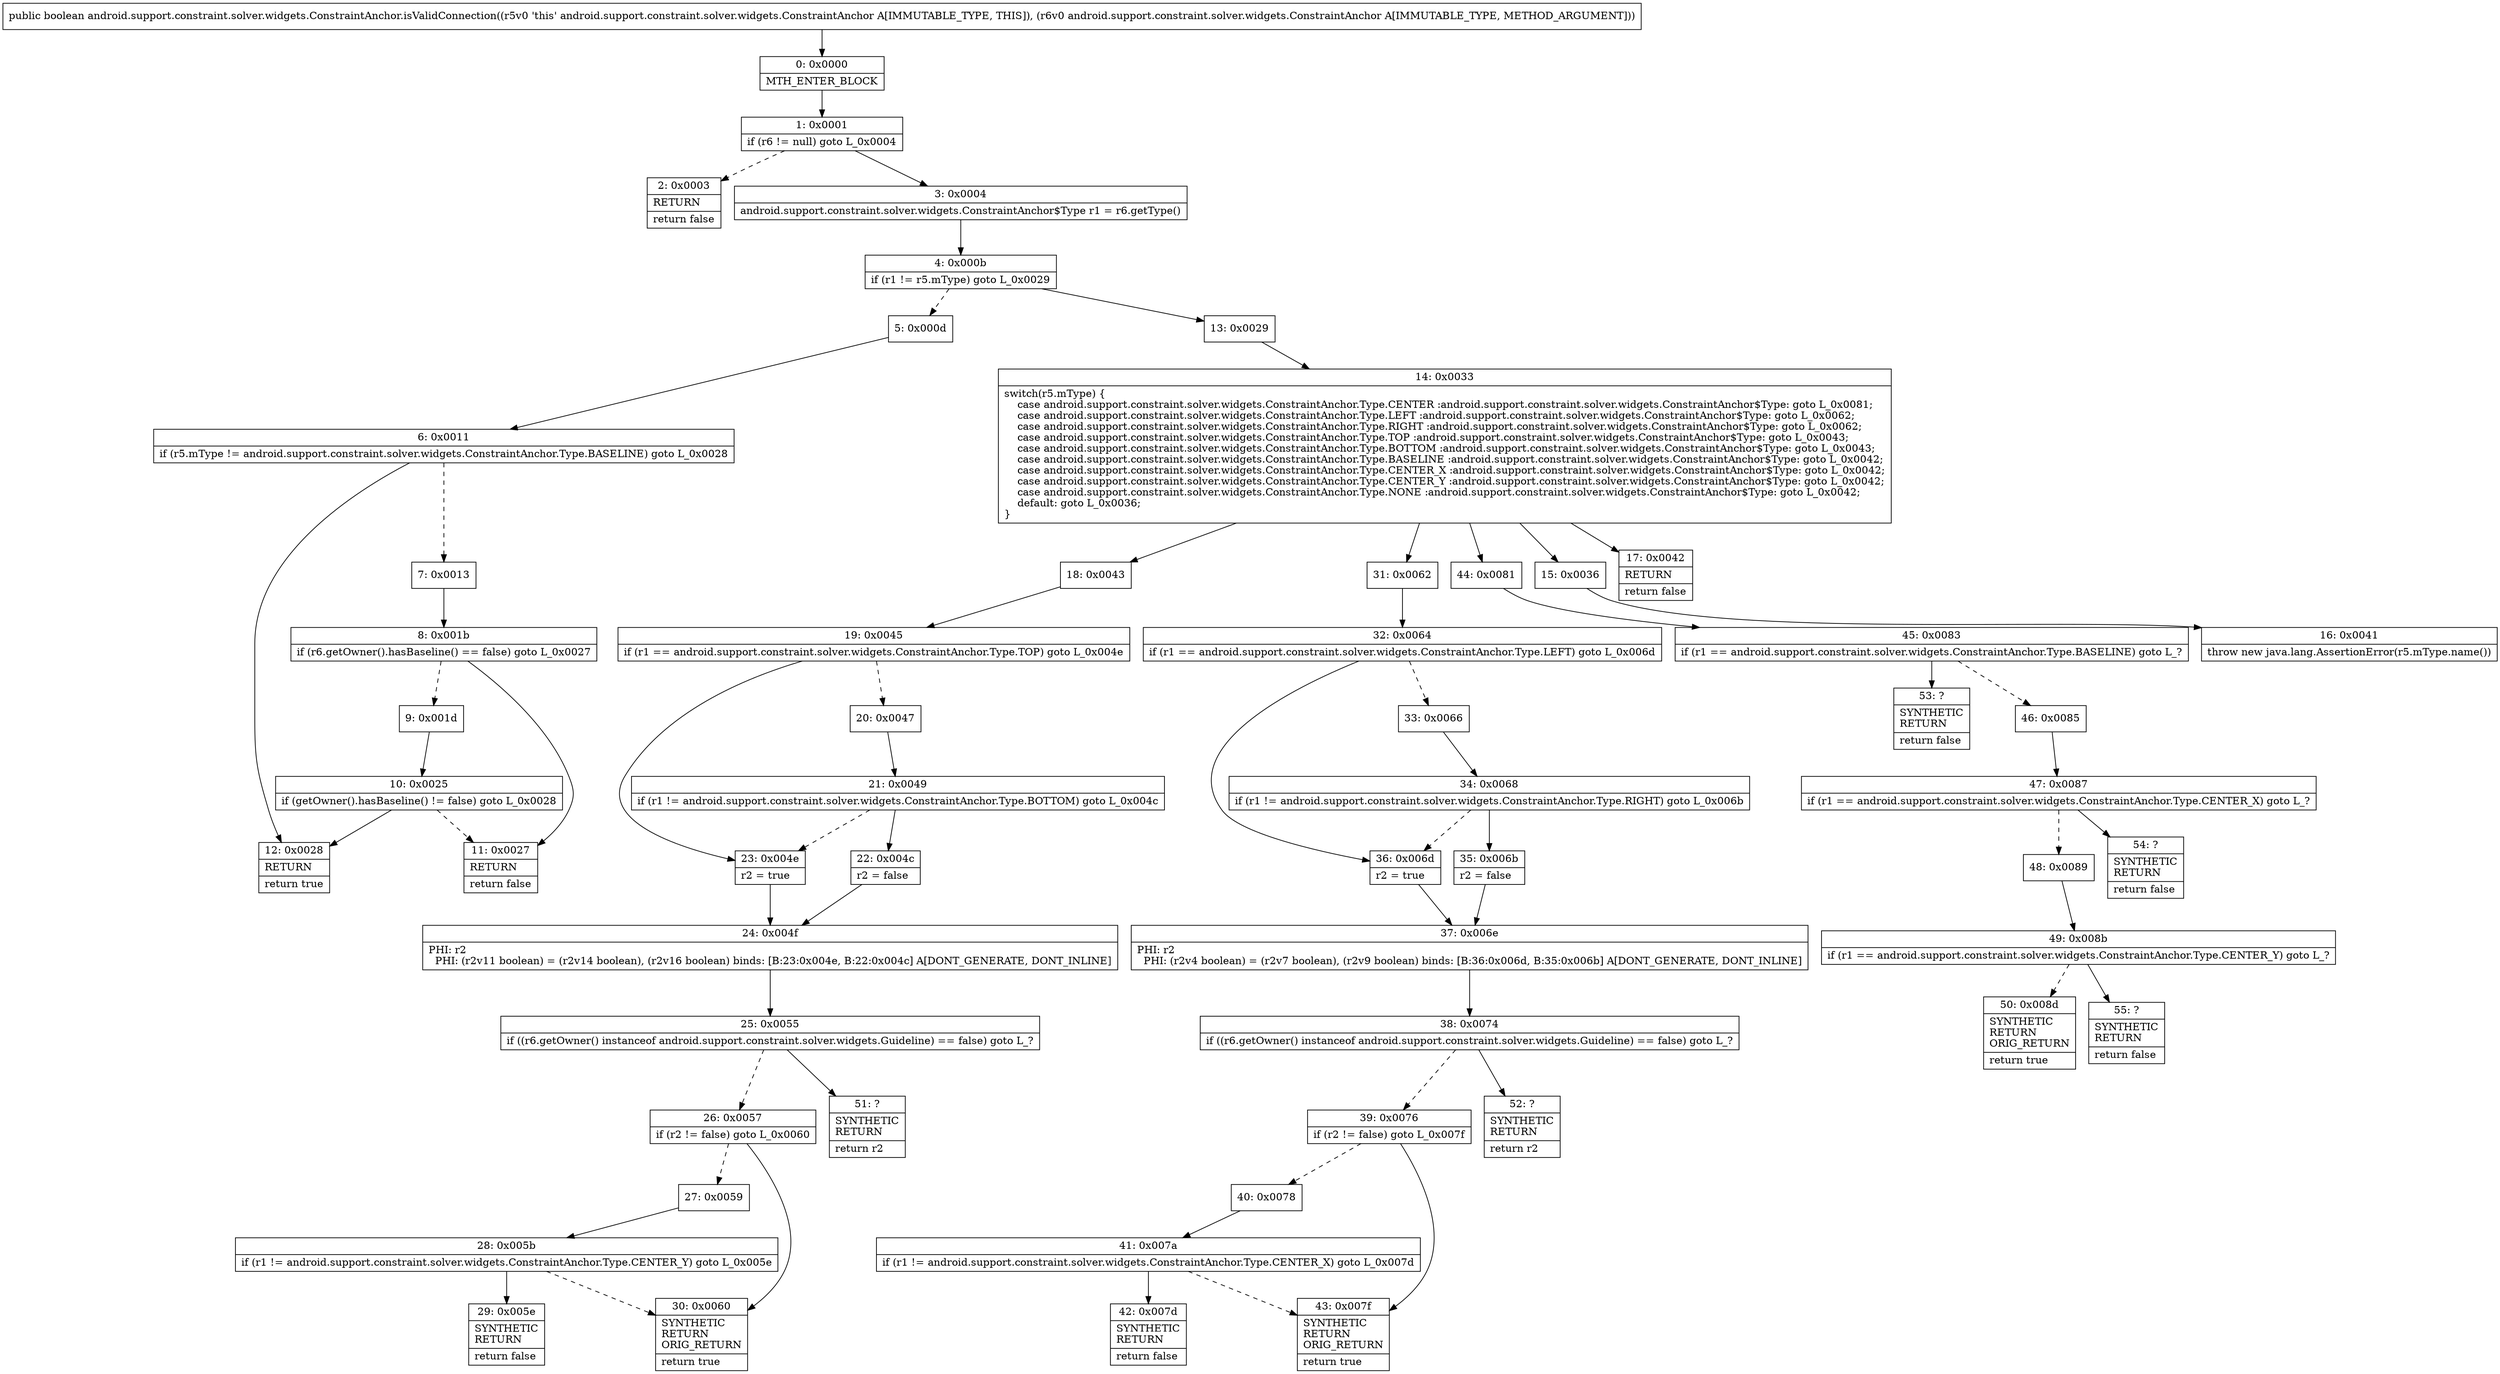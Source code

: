 digraph "CFG forandroid.support.constraint.solver.widgets.ConstraintAnchor.isValidConnection(Landroid\/support\/constraint\/solver\/widgets\/ConstraintAnchor;)Z" {
Node_0 [shape=record,label="{0\:\ 0x0000|MTH_ENTER_BLOCK\l}"];
Node_1 [shape=record,label="{1\:\ 0x0001|if (r6 != null) goto L_0x0004\l}"];
Node_2 [shape=record,label="{2\:\ 0x0003|RETURN\l|return false\l}"];
Node_3 [shape=record,label="{3\:\ 0x0004|android.support.constraint.solver.widgets.ConstraintAnchor$Type r1 = r6.getType()\l}"];
Node_4 [shape=record,label="{4\:\ 0x000b|if (r1 != r5.mType) goto L_0x0029\l}"];
Node_5 [shape=record,label="{5\:\ 0x000d}"];
Node_6 [shape=record,label="{6\:\ 0x0011|if (r5.mType != android.support.constraint.solver.widgets.ConstraintAnchor.Type.BASELINE) goto L_0x0028\l}"];
Node_7 [shape=record,label="{7\:\ 0x0013}"];
Node_8 [shape=record,label="{8\:\ 0x001b|if (r6.getOwner().hasBaseline() == false) goto L_0x0027\l}"];
Node_9 [shape=record,label="{9\:\ 0x001d}"];
Node_10 [shape=record,label="{10\:\ 0x0025|if (getOwner().hasBaseline() != false) goto L_0x0028\l}"];
Node_11 [shape=record,label="{11\:\ 0x0027|RETURN\l|return false\l}"];
Node_12 [shape=record,label="{12\:\ 0x0028|RETURN\l|return true\l}"];
Node_13 [shape=record,label="{13\:\ 0x0029}"];
Node_14 [shape=record,label="{14\:\ 0x0033|switch(r5.mType) \{\l    case android.support.constraint.solver.widgets.ConstraintAnchor.Type.CENTER :android.support.constraint.solver.widgets.ConstraintAnchor$Type: goto L_0x0081;\l    case android.support.constraint.solver.widgets.ConstraintAnchor.Type.LEFT :android.support.constraint.solver.widgets.ConstraintAnchor$Type: goto L_0x0062;\l    case android.support.constraint.solver.widgets.ConstraintAnchor.Type.RIGHT :android.support.constraint.solver.widgets.ConstraintAnchor$Type: goto L_0x0062;\l    case android.support.constraint.solver.widgets.ConstraintAnchor.Type.TOP :android.support.constraint.solver.widgets.ConstraintAnchor$Type: goto L_0x0043;\l    case android.support.constraint.solver.widgets.ConstraintAnchor.Type.BOTTOM :android.support.constraint.solver.widgets.ConstraintAnchor$Type: goto L_0x0043;\l    case android.support.constraint.solver.widgets.ConstraintAnchor.Type.BASELINE :android.support.constraint.solver.widgets.ConstraintAnchor$Type: goto L_0x0042;\l    case android.support.constraint.solver.widgets.ConstraintAnchor.Type.CENTER_X :android.support.constraint.solver.widgets.ConstraintAnchor$Type: goto L_0x0042;\l    case android.support.constraint.solver.widgets.ConstraintAnchor.Type.CENTER_Y :android.support.constraint.solver.widgets.ConstraintAnchor$Type: goto L_0x0042;\l    case android.support.constraint.solver.widgets.ConstraintAnchor.Type.NONE :android.support.constraint.solver.widgets.ConstraintAnchor$Type: goto L_0x0042;\l    default: goto L_0x0036;\l\}\l}"];
Node_15 [shape=record,label="{15\:\ 0x0036}"];
Node_16 [shape=record,label="{16\:\ 0x0041|throw new java.lang.AssertionError(r5.mType.name())\l}"];
Node_17 [shape=record,label="{17\:\ 0x0042|RETURN\l|return false\l}"];
Node_18 [shape=record,label="{18\:\ 0x0043}"];
Node_19 [shape=record,label="{19\:\ 0x0045|if (r1 == android.support.constraint.solver.widgets.ConstraintAnchor.Type.TOP) goto L_0x004e\l}"];
Node_20 [shape=record,label="{20\:\ 0x0047}"];
Node_21 [shape=record,label="{21\:\ 0x0049|if (r1 != android.support.constraint.solver.widgets.ConstraintAnchor.Type.BOTTOM) goto L_0x004c\l}"];
Node_22 [shape=record,label="{22\:\ 0x004c|r2 = false\l}"];
Node_23 [shape=record,label="{23\:\ 0x004e|r2 = true\l}"];
Node_24 [shape=record,label="{24\:\ 0x004f|PHI: r2 \l  PHI: (r2v11 boolean) = (r2v14 boolean), (r2v16 boolean) binds: [B:23:0x004e, B:22:0x004c] A[DONT_GENERATE, DONT_INLINE]\l}"];
Node_25 [shape=record,label="{25\:\ 0x0055|if ((r6.getOwner() instanceof android.support.constraint.solver.widgets.Guideline) == false) goto L_?\l}"];
Node_26 [shape=record,label="{26\:\ 0x0057|if (r2 != false) goto L_0x0060\l}"];
Node_27 [shape=record,label="{27\:\ 0x0059}"];
Node_28 [shape=record,label="{28\:\ 0x005b|if (r1 != android.support.constraint.solver.widgets.ConstraintAnchor.Type.CENTER_Y) goto L_0x005e\l}"];
Node_29 [shape=record,label="{29\:\ 0x005e|SYNTHETIC\lRETURN\l|return false\l}"];
Node_30 [shape=record,label="{30\:\ 0x0060|SYNTHETIC\lRETURN\lORIG_RETURN\l|return true\l}"];
Node_31 [shape=record,label="{31\:\ 0x0062}"];
Node_32 [shape=record,label="{32\:\ 0x0064|if (r1 == android.support.constraint.solver.widgets.ConstraintAnchor.Type.LEFT) goto L_0x006d\l}"];
Node_33 [shape=record,label="{33\:\ 0x0066}"];
Node_34 [shape=record,label="{34\:\ 0x0068|if (r1 != android.support.constraint.solver.widgets.ConstraintAnchor.Type.RIGHT) goto L_0x006b\l}"];
Node_35 [shape=record,label="{35\:\ 0x006b|r2 = false\l}"];
Node_36 [shape=record,label="{36\:\ 0x006d|r2 = true\l}"];
Node_37 [shape=record,label="{37\:\ 0x006e|PHI: r2 \l  PHI: (r2v4 boolean) = (r2v7 boolean), (r2v9 boolean) binds: [B:36:0x006d, B:35:0x006b] A[DONT_GENERATE, DONT_INLINE]\l}"];
Node_38 [shape=record,label="{38\:\ 0x0074|if ((r6.getOwner() instanceof android.support.constraint.solver.widgets.Guideline) == false) goto L_?\l}"];
Node_39 [shape=record,label="{39\:\ 0x0076|if (r2 != false) goto L_0x007f\l}"];
Node_40 [shape=record,label="{40\:\ 0x0078}"];
Node_41 [shape=record,label="{41\:\ 0x007a|if (r1 != android.support.constraint.solver.widgets.ConstraintAnchor.Type.CENTER_X) goto L_0x007d\l}"];
Node_42 [shape=record,label="{42\:\ 0x007d|SYNTHETIC\lRETURN\l|return false\l}"];
Node_43 [shape=record,label="{43\:\ 0x007f|SYNTHETIC\lRETURN\lORIG_RETURN\l|return true\l}"];
Node_44 [shape=record,label="{44\:\ 0x0081}"];
Node_45 [shape=record,label="{45\:\ 0x0083|if (r1 == android.support.constraint.solver.widgets.ConstraintAnchor.Type.BASELINE) goto L_?\l}"];
Node_46 [shape=record,label="{46\:\ 0x0085}"];
Node_47 [shape=record,label="{47\:\ 0x0087|if (r1 == android.support.constraint.solver.widgets.ConstraintAnchor.Type.CENTER_X) goto L_?\l}"];
Node_48 [shape=record,label="{48\:\ 0x0089}"];
Node_49 [shape=record,label="{49\:\ 0x008b|if (r1 == android.support.constraint.solver.widgets.ConstraintAnchor.Type.CENTER_Y) goto L_?\l}"];
Node_50 [shape=record,label="{50\:\ 0x008d|SYNTHETIC\lRETURN\lORIG_RETURN\l|return true\l}"];
Node_51 [shape=record,label="{51\:\ ?|SYNTHETIC\lRETURN\l|return r2\l}"];
Node_52 [shape=record,label="{52\:\ ?|SYNTHETIC\lRETURN\l|return r2\l}"];
Node_53 [shape=record,label="{53\:\ ?|SYNTHETIC\lRETURN\l|return false\l}"];
Node_54 [shape=record,label="{54\:\ ?|SYNTHETIC\lRETURN\l|return false\l}"];
Node_55 [shape=record,label="{55\:\ ?|SYNTHETIC\lRETURN\l|return false\l}"];
MethodNode[shape=record,label="{public boolean android.support.constraint.solver.widgets.ConstraintAnchor.isValidConnection((r5v0 'this' android.support.constraint.solver.widgets.ConstraintAnchor A[IMMUTABLE_TYPE, THIS]), (r6v0 android.support.constraint.solver.widgets.ConstraintAnchor A[IMMUTABLE_TYPE, METHOD_ARGUMENT])) }"];
MethodNode -> Node_0;
Node_0 -> Node_1;
Node_1 -> Node_2[style=dashed];
Node_1 -> Node_3;
Node_3 -> Node_4;
Node_4 -> Node_5[style=dashed];
Node_4 -> Node_13;
Node_5 -> Node_6;
Node_6 -> Node_7[style=dashed];
Node_6 -> Node_12;
Node_7 -> Node_8;
Node_8 -> Node_9[style=dashed];
Node_8 -> Node_11;
Node_9 -> Node_10;
Node_10 -> Node_11[style=dashed];
Node_10 -> Node_12;
Node_13 -> Node_14;
Node_14 -> Node_15;
Node_14 -> Node_17;
Node_14 -> Node_18;
Node_14 -> Node_31;
Node_14 -> Node_44;
Node_15 -> Node_16;
Node_18 -> Node_19;
Node_19 -> Node_20[style=dashed];
Node_19 -> Node_23;
Node_20 -> Node_21;
Node_21 -> Node_22;
Node_21 -> Node_23[style=dashed];
Node_22 -> Node_24;
Node_23 -> Node_24;
Node_24 -> Node_25;
Node_25 -> Node_26[style=dashed];
Node_25 -> Node_51;
Node_26 -> Node_27[style=dashed];
Node_26 -> Node_30;
Node_27 -> Node_28;
Node_28 -> Node_29;
Node_28 -> Node_30[style=dashed];
Node_31 -> Node_32;
Node_32 -> Node_33[style=dashed];
Node_32 -> Node_36;
Node_33 -> Node_34;
Node_34 -> Node_35;
Node_34 -> Node_36[style=dashed];
Node_35 -> Node_37;
Node_36 -> Node_37;
Node_37 -> Node_38;
Node_38 -> Node_39[style=dashed];
Node_38 -> Node_52;
Node_39 -> Node_40[style=dashed];
Node_39 -> Node_43;
Node_40 -> Node_41;
Node_41 -> Node_42;
Node_41 -> Node_43[style=dashed];
Node_44 -> Node_45;
Node_45 -> Node_46[style=dashed];
Node_45 -> Node_53;
Node_46 -> Node_47;
Node_47 -> Node_48[style=dashed];
Node_47 -> Node_54;
Node_48 -> Node_49;
Node_49 -> Node_50[style=dashed];
Node_49 -> Node_55;
}

